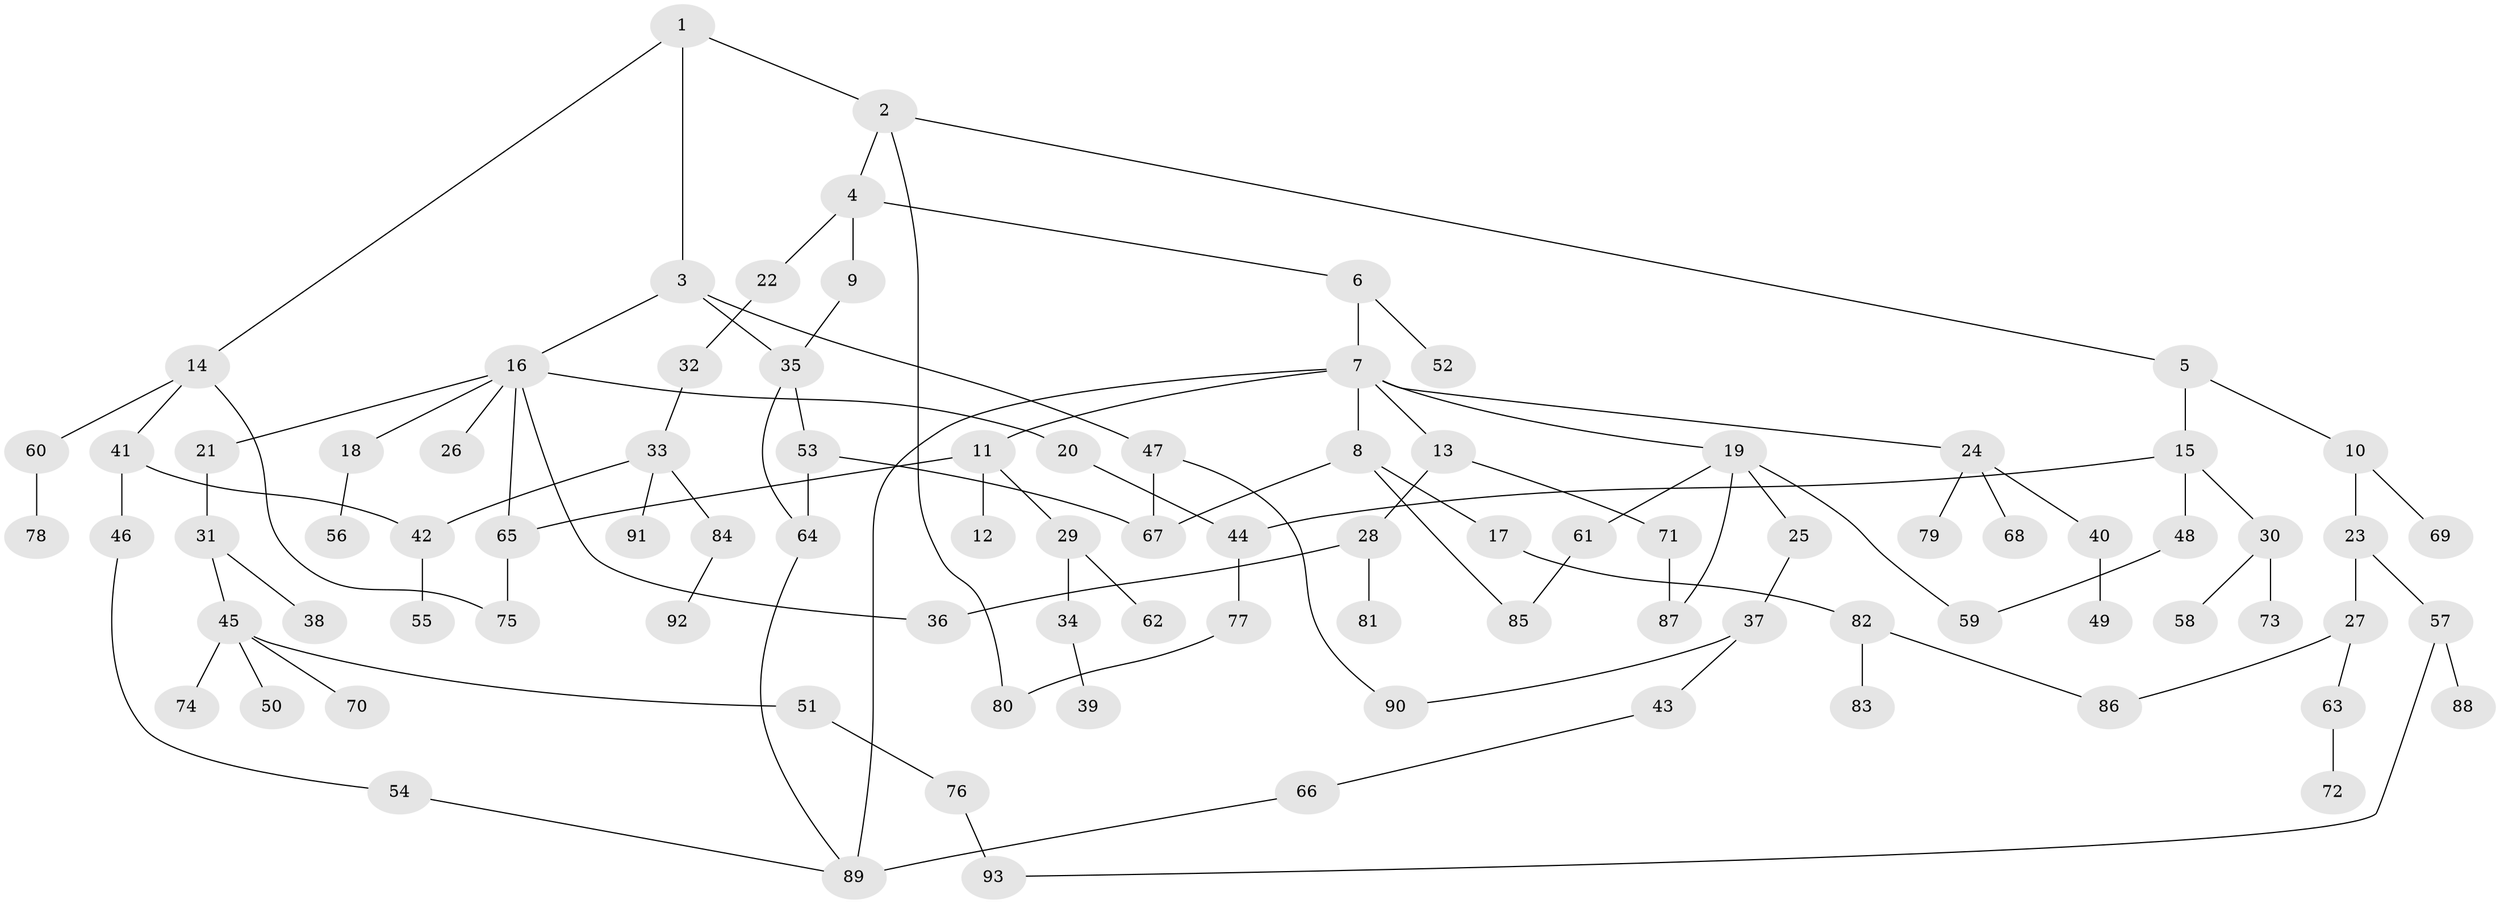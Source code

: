 // coarse degree distribution, {5: 0.03076923076923077, 4: 0.1076923076923077, 3: 0.26153846153846155, 2: 0.2923076923076923, 10: 0.015384615384615385, 6: 0.03076923076923077, 1: 0.26153846153846155}
// Generated by graph-tools (version 1.1) at 2025/17/03/04/25 18:17:09]
// undirected, 93 vertices, 111 edges
graph export_dot {
graph [start="1"]
  node [color=gray90,style=filled];
  1;
  2;
  3;
  4;
  5;
  6;
  7;
  8;
  9;
  10;
  11;
  12;
  13;
  14;
  15;
  16;
  17;
  18;
  19;
  20;
  21;
  22;
  23;
  24;
  25;
  26;
  27;
  28;
  29;
  30;
  31;
  32;
  33;
  34;
  35;
  36;
  37;
  38;
  39;
  40;
  41;
  42;
  43;
  44;
  45;
  46;
  47;
  48;
  49;
  50;
  51;
  52;
  53;
  54;
  55;
  56;
  57;
  58;
  59;
  60;
  61;
  62;
  63;
  64;
  65;
  66;
  67;
  68;
  69;
  70;
  71;
  72;
  73;
  74;
  75;
  76;
  77;
  78;
  79;
  80;
  81;
  82;
  83;
  84;
  85;
  86;
  87;
  88;
  89;
  90;
  91;
  92;
  93;
  1 -- 2;
  1 -- 3;
  1 -- 14;
  2 -- 4;
  2 -- 5;
  2 -- 80;
  3 -- 16;
  3 -- 35;
  3 -- 47;
  4 -- 6;
  4 -- 9;
  4 -- 22;
  5 -- 10;
  5 -- 15;
  6 -- 7;
  6 -- 52;
  7 -- 8;
  7 -- 11;
  7 -- 13;
  7 -- 19;
  7 -- 24;
  7 -- 89;
  8 -- 17;
  8 -- 85;
  8 -- 67;
  9 -- 35;
  10 -- 23;
  10 -- 69;
  11 -- 12;
  11 -- 29;
  11 -- 65;
  13 -- 28;
  13 -- 71;
  14 -- 41;
  14 -- 60;
  14 -- 75;
  15 -- 30;
  15 -- 48;
  15 -- 44;
  16 -- 18;
  16 -- 20;
  16 -- 21;
  16 -- 26;
  16 -- 36;
  16 -- 65;
  17 -- 82;
  18 -- 56;
  19 -- 25;
  19 -- 59;
  19 -- 61;
  19 -- 87;
  20 -- 44;
  21 -- 31;
  22 -- 32;
  23 -- 27;
  23 -- 57;
  24 -- 40;
  24 -- 68;
  24 -- 79;
  25 -- 37;
  27 -- 63;
  27 -- 86;
  28 -- 36;
  28 -- 81;
  29 -- 34;
  29 -- 62;
  30 -- 58;
  30 -- 73;
  31 -- 38;
  31 -- 45;
  32 -- 33;
  33 -- 42;
  33 -- 84;
  33 -- 91;
  34 -- 39;
  35 -- 53;
  35 -- 64;
  37 -- 43;
  37 -- 90;
  40 -- 49;
  41 -- 46;
  41 -- 42;
  42 -- 55;
  43 -- 66;
  44 -- 77;
  45 -- 50;
  45 -- 51;
  45 -- 70;
  45 -- 74;
  46 -- 54;
  47 -- 67;
  47 -- 90;
  48 -- 59;
  51 -- 76;
  53 -- 64;
  53 -- 67;
  54 -- 89;
  57 -- 88;
  57 -- 93;
  60 -- 78;
  61 -- 85;
  63 -- 72;
  64 -- 89;
  65 -- 75;
  66 -- 89;
  71 -- 87;
  76 -- 93;
  77 -- 80;
  82 -- 83;
  82 -- 86;
  84 -- 92;
}
